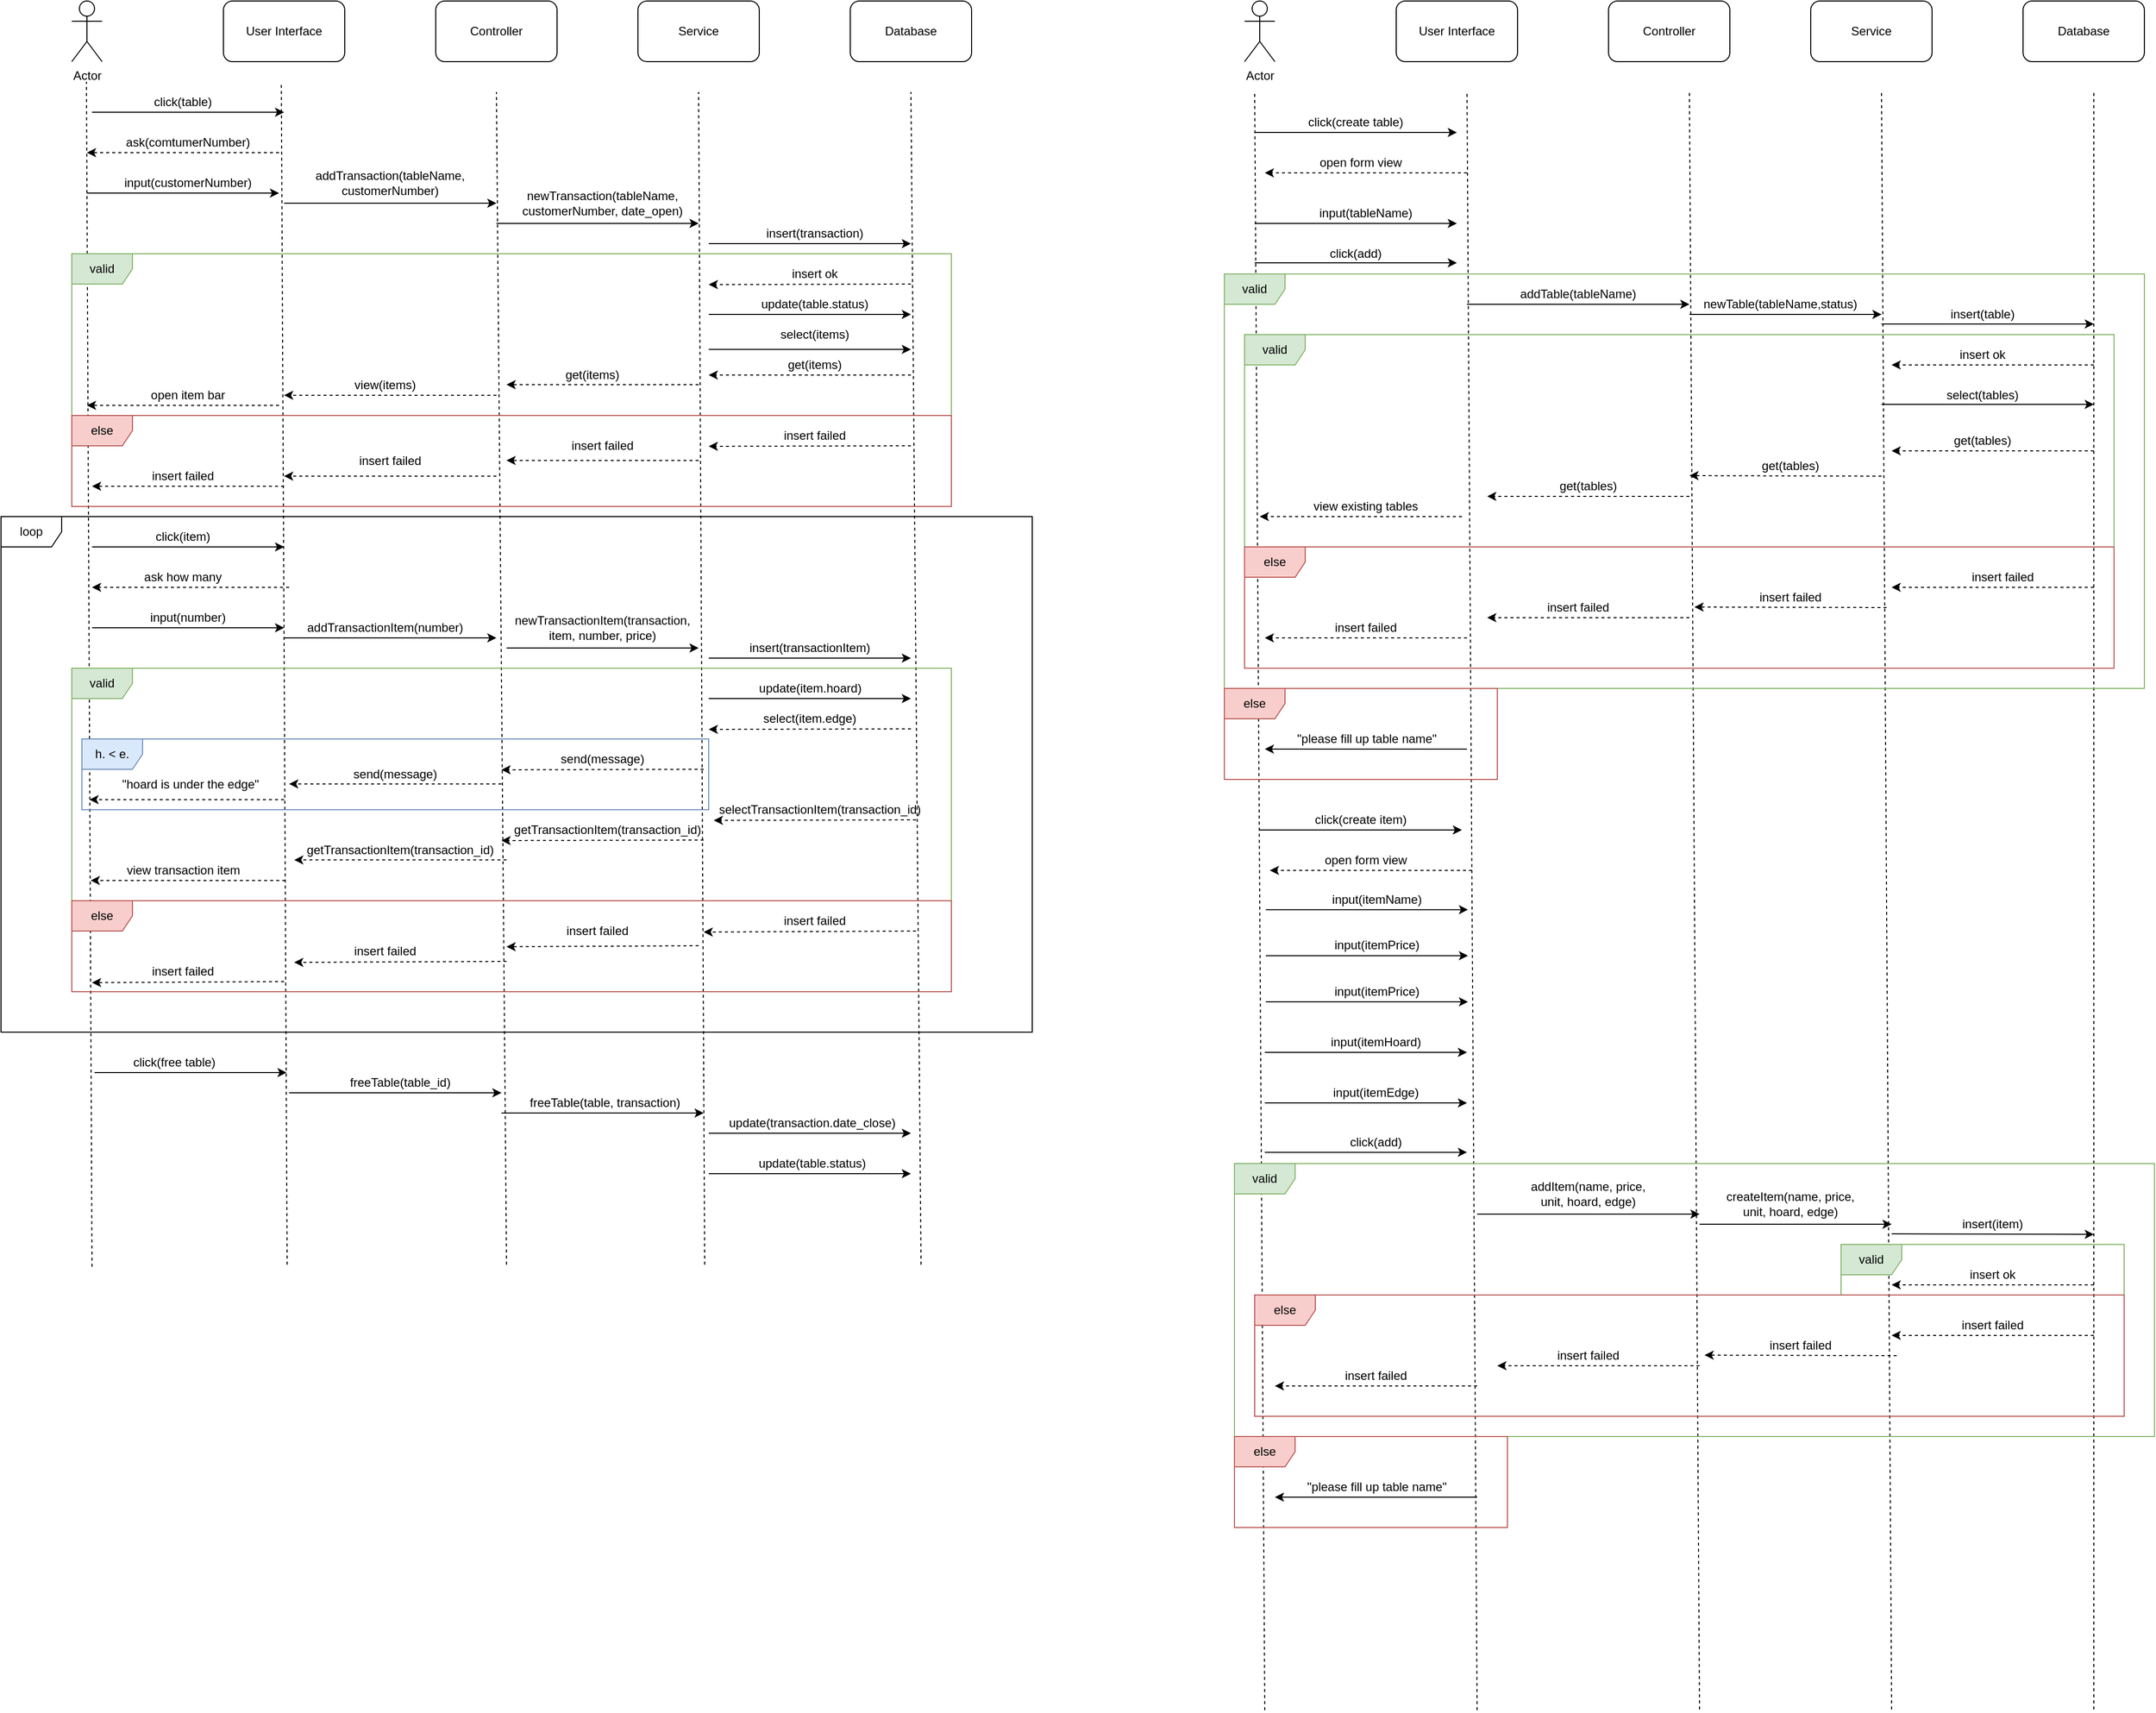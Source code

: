 <mxfile version="13.9.7" type="device"><diagram id="kgpKYQtTHZ0yAKxKKP6v" name="Page-1"><mxGraphModel dx="1770" dy="552" grid="1" gridSize="10" guides="1" tooltips="1" connect="1" arrows="1" fold="1" page="1" pageScale="1" pageWidth="850" pageHeight="1100" math="0" shadow="0"><root><mxCell id="0"/><mxCell id="1" parent="0"/><mxCell id="6DObEiKK8ypMXZxenQOH-106" value="" style="endArrow=none;dashed=1;html=1;" edge="1" parent="1"><mxGeometry width="50" height="50" relative="1" as="geometry"><mxPoint x="1230" y="1750.784" as="sourcePoint"/><mxPoint x="1220" y="150" as="targetPoint"/></mxGeometry></mxCell><mxCell id="6DObEiKK8ypMXZxenQOH-96" value="loop" style="shape=umlFrame;whiteSpace=wrap;html=1;" vertex="1" parent="1"><mxGeometry x="-20" y="570" width="1020" height="510" as="geometry"/></mxCell><mxCell id="Os214yvBSYBpjXxI7ob5-2" value="" style="endArrow=none;dashed=1;html=1;" parent="1" edge="1"><mxGeometry width="50" height="50" relative="1" as="geometry"><mxPoint x="70" y="1312" as="sourcePoint"/><mxPoint x="64.5" y="140" as="targetPoint"/></mxGeometry></mxCell><mxCell id="6DObEiKK8ypMXZxenQOH-26" value="valid" style="shape=umlFrame;whiteSpace=wrap;html=1;fillColor=#d5e8d4;strokeColor=#82b366;" vertex="1" parent="1"><mxGeometry x="50" y="310" width="870" height="160" as="geometry"/></mxCell><mxCell id="Os214yvBSYBpjXxI7ob5-1" value="Actor" style="shape=umlActor;verticalLabelPosition=bottom;verticalAlign=top;html=1;" parent="1" vertex="1"><mxGeometry x="50" y="60" width="30" height="60" as="geometry"/></mxCell><mxCell id="Os214yvBSYBpjXxI7ob5-22" value="User Interface" style="rounded=1;whiteSpace=wrap;html=1;" parent="1" vertex="1"><mxGeometry x="200" y="60" width="120" height="60" as="geometry"/></mxCell><mxCell id="Os214yvBSYBpjXxI7ob5-23" value="Controller" style="rounded=1;whiteSpace=wrap;html=1;" parent="1" vertex="1"><mxGeometry x="410" y="60" width="120" height="60" as="geometry"/></mxCell><mxCell id="Os214yvBSYBpjXxI7ob5-24" value="Service" style="rounded=1;whiteSpace=wrap;html=1;" parent="1" vertex="1"><mxGeometry x="610" y="60" width="120" height="60" as="geometry"/></mxCell><mxCell id="Os214yvBSYBpjXxI7ob5-25" value="Database" style="rounded=1;whiteSpace=wrap;html=1;" parent="1" vertex="1"><mxGeometry x="820" y="60" width="120" height="60" as="geometry"/></mxCell><mxCell id="Os214yvBSYBpjXxI7ob5-26" value="" style="endArrow=none;dashed=1;html=1;" parent="1" edge="1"><mxGeometry width="50" height="50" relative="1" as="geometry"><mxPoint x="263" y="1310" as="sourcePoint"/><mxPoint x="257.25" y="140" as="targetPoint"/></mxGeometry></mxCell><mxCell id="Os214yvBSYBpjXxI7ob5-27" value="" style="endArrow=none;dashed=1;html=1;" parent="1" edge="1"><mxGeometry width="50" height="50" relative="1" as="geometry"><mxPoint x="480" y="1310" as="sourcePoint"/><mxPoint x="470" y="150" as="targetPoint"/></mxGeometry></mxCell><mxCell id="Os214yvBSYBpjXxI7ob5-28" value="" style="endArrow=none;dashed=1;html=1;" parent="1" edge="1"><mxGeometry width="50" height="50" relative="1" as="geometry"><mxPoint x="676" y="1310" as="sourcePoint"/><mxPoint x="670" y="150" as="targetPoint"/></mxGeometry></mxCell><mxCell id="Os214yvBSYBpjXxI7ob5-29" value="" style="endArrow=none;dashed=1;html=1;" parent="1" edge="1"><mxGeometry width="50" height="50" relative="1" as="geometry"><mxPoint x="890" y="1310" as="sourcePoint"/><mxPoint x="880" y="150" as="targetPoint"/></mxGeometry></mxCell><mxCell id="Os214yvBSYBpjXxI7ob5-30" value="" style="endArrow=classic;html=1;" parent="1" edge="1"><mxGeometry width="50" height="50" relative="1" as="geometry"><mxPoint x="70" y="170" as="sourcePoint"/><mxPoint x="260" y="170" as="targetPoint"/></mxGeometry></mxCell><mxCell id="6DObEiKK8ypMXZxenQOH-1" value="click(table)" style="text;html=1;strokeColor=none;fillColor=none;align=center;verticalAlign=middle;whiteSpace=wrap;rounded=0;" vertex="1" parent="1"><mxGeometry x="120" y="150" width="80" height="20" as="geometry"/></mxCell><mxCell id="6DObEiKK8ypMXZxenQOH-2" value="" style="endArrow=classic;html=1;" edge="1" parent="1"><mxGeometry width="50" height="50" relative="1" as="geometry"><mxPoint x="260" y="260" as="sourcePoint"/><mxPoint x="470" y="260" as="targetPoint"/></mxGeometry></mxCell><mxCell id="6DObEiKK8ypMXZxenQOH-3" value="addTransaction(tableName, customerNumber)" style="text;html=1;strokeColor=none;fillColor=none;align=center;verticalAlign=middle;whiteSpace=wrap;rounded=0;" vertex="1" parent="1"><mxGeometry x="260" y="230" width="210" height="20" as="geometry"/></mxCell><mxCell id="6DObEiKK8ypMXZxenQOH-4" value="" style="endArrow=classic;html=1;" edge="1" parent="1"><mxGeometry width="50" height="50" relative="1" as="geometry"><mxPoint x="470" y="280" as="sourcePoint"/><mxPoint x="670" y="280" as="targetPoint"/></mxGeometry></mxCell><mxCell id="6DObEiKK8ypMXZxenQOH-6" value="newTransaction(tableName, customerNumber, date_open)" style="text;html=1;strokeColor=none;fillColor=none;align=center;verticalAlign=middle;whiteSpace=wrap;rounded=0;" vertex="1" parent="1"><mxGeometry x="460" y="250" width="230" height="20" as="geometry"/></mxCell><mxCell id="6DObEiKK8ypMXZxenQOH-7" value="" style="endArrow=classic;html=1;dashed=1;" edge="1" parent="1"><mxGeometry width="50" height="50" relative="1" as="geometry"><mxPoint x="255" y="210" as="sourcePoint"/><mxPoint x="65" y="210" as="targetPoint"/></mxGeometry></mxCell><mxCell id="6DObEiKK8ypMXZxenQOH-8" value="ask(comtumerNumber)" style="text;html=1;strokeColor=none;fillColor=none;align=center;verticalAlign=middle;whiteSpace=wrap;rounded=0;" vertex="1" parent="1"><mxGeometry x="90" y="190" width="150" height="20" as="geometry"/></mxCell><mxCell id="6DObEiKK8ypMXZxenQOH-9" value="" style="endArrow=classic;html=1;" edge="1" parent="1"><mxGeometry width="50" height="50" relative="1" as="geometry"><mxPoint x="65" y="250" as="sourcePoint"/><mxPoint x="255" y="250" as="targetPoint"/></mxGeometry></mxCell><mxCell id="6DObEiKK8ypMXZxenQOH-10" value="input(customerNumber)" style="text;html=1;strokeColor=none;fillColor=none;align=center;verticalAlign=middle;whiteSpace=wrap;rounded=0;" vertex="1" parent="1"><mxGeometry x="95" y="230" width="140" height="20" as="geometry"/></mxCell><mxCell id="6DObEiKK8ypMXZxenQOH-13" value="" style="endArrow=classic;html=1;" edge="1" parent="1"><mxGeometry width="50" height="50" relative="1" as="geometry"><mxPoint x="680" y="300" as="sourcePoint"/><mxPoint x="880" y="300" as="targetPoint"/></mxGeometry></mxCell><mxCell id="6DObEiKK8ypMXZxenQOH-14" value="insert(transaction)" style="text;html=1;strokeColor=none;fillColor=none;align=center;verticalAlign=middle;whiteSpace=wrap;rounded=0;" vertex="1" parent="1"><mxGeometry x="750" y="280" width="70" height="20" as="geometry"/></mxCell><mxCell id="6DObEiKK8ypMXZxenQOH-16" value="" style="endArrow=classic;html=1;dashed=1;" edge="1" parent="1"><mxGeometry width="50" height="50" relative="1" as="geometry"><mxPoint x="670" y="439.5" as="sourcePoint"/><mxPoint x="480" y="439.5" as="targetPoint"/></mxGeometry></mxCell><mxCell id="6DObEiKK8ypMXZxenQOH-18" value="get(items)" style="text;html=1;strokeColor=none;fillColor=none;align=center;verticalAlign=middle;whiteSpace=wrap;rounded=0;" vertex="1" parent="1"><mxGeometry x="500" y="420" width="130" height="20" as="geometry"/></mxCell><mxCell id="6DObEiKK8ypMXZxenQOH-20" value="" style="endArrow=classic;html=1;dashed=1;" edge="1" parent="1"><mxGeometry width="50" height="50" relative="1" as="geometry"><mxPoint x="470" y="450" as="sourcePoint"/><mxPoint x="260" y="450" as="targetPoint"/></mxGeometry></mxCell><mxCell id="6DObEiKK8ypMXZxenQOH-22" value="" style="endArrow=classic;html=1;dashed=1;" edge="1" parent="1"><mxGeometry width="50" height="50" relative="1" as="geometry"><mxPoint x="255" y="460" as="sourcePoint"/><mxPoint x="65" y="460" as="targetPoint"/></mxGeometry></mxCell><mxCell id="6DObEiKK8ypMXZxenQOH-23" value="open item bar" style="text;html=1;strokeColor=none;fillColor=none;align=center;verticalAlign=middle;whiteSpace=wrap;rounded=0;" vertex="1" parent="1"><mxGeometry x="100" y="440" width="130" height="20" as="geometry"/></mxCell><mxCell id="6DObEiKK8ypMXZxenQOH-24" value="" style="endArrow=classic;html=1;" edge="1" parent="1"><mxGeometry width="50" height="50" relative="1" as="geometry"><mxPoint x="680" y="404.66" as="sourcePoint"/><mxPoint x="880" y="404.66" as="targetPoint"/></mxGeometry></mxCell><mxCell id="6DObEiKK8ypMXZxenQOH-25" value="insert ok" style="text;html=1;strokeColor=none;fillColor=none;align=center;verticalAlign=middle;whiteSpace=wrap;rounded=0;" vertex="1" parent="1"><mxGeometry x="750" y="320" width="70" height="20" as="geometry"/></mxCell><mxCell id="6DObEiKK8ypMXZxenQOH-28" value="" style="endArrow=classic;html=1;dashed=1;" edge="1" parent="1"><mxGeometry width="50" height="50" relative="1" as="geometry"><mxPoint x="880" y="340" as="sourcePoint"/><mxPoint x="680" y="340.5" as="targetPoint"/></mxGeometry></mxCell><mxCell id="6DObEiKK8ypMXZxenQOH-29" value="select(items)" style="text;html=1;strokeColor=none;fillColor=none;align=center;verticalAlign=middle;whiteSpace=wrap;rounded=0;" vertex="1" parent="1"><mxGeometry x="750" y="380" width="70" height="20" as="geometry"/></mxCell><mxCell id="6DObEiKK8ypMXZxenQOH-30" value="" style="endArrow=classic;html=1;dashed=1;" edge="1" parent="1"><mxGeometry width="50" height="50" relative="1" as="geometry"><mxPoint x="880" y="430" as="sourcePoint"/><mxPoint x="680" y="430" as="targetPoint"/></mxGeometry></mxCell><mxCell id="6DObEiKK8ypMXZxenQOH-31" value="get(items)" style="text;html=1;strokeColor=none;fillColor=none;align=center;verticalAlign=middle;whiteSpace=wrap;rounded=0;" vertex="1" parent="1"><mxGeometry x="720" y="410" width="130" height="20" as="geometry"/></mxCell><mxCell id="6DObEiKK8ypMXZxenQOH-33" value="view(items)" style="text;html=1;strokeColor=none;fillColor=none;align=center;verticalAlign=middle;whiteSpace=wrap;rounded=0;" vertex="1" parent="1"><mxGeometry x="295" y="430" width="130" height="20" as="geometry"/></mxCell><mxCell id="6DObEiKK8ypMXZxenQOH-34" value="else" style="shape=umlFrame;whiteSpace=wrap;html=1;fillColor=#f8cecc;strokeColor=#b85450;" vertex="1" parent="1"><mxGeometry x="50" y="470" width="870" height="90" as="geometry"/></mxCell><mxCell id="6DObEiKK8ypMXZxenQOH-35" value="" style="endArrow=classic;html=1;dashed=1;" edge="1" parent="1"><mxGeometry width="50" height="50" relative="1" as="geometry"><mxPoint x="880" y="500" as="sourcePoint"/><mxPoint x="680" y="500.5" as="targetPoint"/></mxGeometry></mxCell><mxCell id="6DObEiKK8ypMXZxenQOH-36" value="" style="endArrow=classic;html=1;dashed=1;" edge="1" parent="1"><mxGeometry width="50" height="50" relative="1" as="geometry"><mxPoint x="670" y="514.5" as="sourcePoint"/><mxPoint x="480" y="514.5" as="targetPoint"/></mxGeometry></mxCell><mxCell id="6DObEiKK8ypMXZxenQOH-37" value="" style="endArrow=classic;html=1;dashed=1;" edge="1" parent="1"><mxGeometry width="50" height="50" relative="1" as="geometry"><mxPoint x="470" y="530" as="sourcePoint"/><mxPoint x="260" y="530" as="targetPoint"/></mxGeometry></mxCell><mxCell id="6DObEiKK8ypMXZxenQOH-39" value="" style="endArrow=classic;html=1;dashed=1;" edge="1" parent="1"><mxGeometry width="50" height="50" relative="1" as="geometry"><mxPoint x="260" y="540" as="sourcePoint"/><mxPoint x="70" y="540" as="targetPoint"/></mxGeometry></mxCell><mxCell id="6DObEiKK8ypMXZxenQOH-40" value="insert failed" style="text;html=1;strokeColor=none;fillColor=none;align=center;verticalAlign=middle;whiteSpace=wrap;rounded=0;" vertex="1" parent="1"><mxGeometry x="745" y="480" width="80" height="20" as="geometry"/></mxCell><mxCell id="6DObEiKK8ypMXZxenQOH-42" value="insert failed" style="text;html=1;strokeColor=none;fillColor=none;align=center;verticalAlign=middle;whiteSpace=wrap;rounded=0;" vertex="1" parent="1"><mxGeometry x="535" y="490" width="80" height="20" as="geometry"/></mxCell><mxCell id="6DObEiKK8ypMXZxenQOH-43" value="insert failed" style="text;html=1;strokeColor=none;fillColor=none;align=center;verticalAlign=middle;whiteSpace=wrap;rounded=0;" vertex="1" parent="1"><mxGeometry x="325" y="505" width="80" height="20" as="geometry"/></mxCell><mxCell id="6DObEiKK8ypMXZxenQOH-44" value="insert failed" style="text;html=1;strokeColor=none;fillColor=none;align=center;verticalAlign=middle;whiteSpace=wrap;rounded=0;" vertex="1" parent="1"><mxGeometry x="120" y="520" width="80" height="20" as="geometry"/></mxCell><mxCell id="6DObEiKK8ypMXZxenQOH-45" value="" style="endArrow=classic;html=1;" edge="1" parent="1"><mxGeometry width="50" height="50" relative="1" as="geometry"><mxPoint x="70" y="600" as="sourcePoint"/><mxPoint x="260" y="600" as="targetPoint"/></mxGeometry></mxCell><mxCell id="6DObEiKK8ypMXZxenQOH-46" value="click(item)" style="text;html=1;strokeColor=none;fillColor=none;align=center;verticalAlign=middle;whiteSpace=wrap;rounded=0;" vertex="1" parent="1"><mxGeometry x="140" y="580" width="40" height="20" as="geometry"/></mxCell><mxCell id="6DObEiKK8ypMXZxenQOH-47" value="" style="endArrow=classic;html=1;" edge="1" parent="1"><mxGeometry width="50" height="50" relative="1" as="geometry"><mxPoint x="70" y="680" as="sourcePoint"/><mxPoint x="260" y="680" as="targetPoint"/></mxGeometry></mxCell><mxCell id="6DObEiKK8ypMXZxenQOH-48" value="" style="endArrow=classic;html=1;dashed=1;" edge="1" parent="1"><mxGeometry width="50" height="50" relative="1" as="geometry"><mxPoint x="265" y="640" as="sourcePoint"/><mxPoint x="70" y="640" as="targetPoint"/></mxGeometry></mxCell><mxCell id="6DObEiKK8ypMXZxenQOH-49" value="ask how many" style="text;html=1;strokeColor=none;fillColor=none;align=center;verticalAlign=middle;whiteSpace=wrap;rounded=0;" vertex="1" parent="1"><mxGeometry x="105" y="620" width="110" height="20" as="geometry"/></mxCell><mxCell id="6DObEiKK8ypMXZxenQOH-50" value="input(number)" style="text;html=1;strokeColor=none;fillColor=none;align=center;verticalAlign=middle;whiteSpace=wrap;rounded=0;" vertex="1" parent="1"><mxGeometry x="145" y="660" width="40" height="20" as="geometry"/></mxCell><mxCell id="6DObEiKK8ypMXZxenQOH-51" value="" style="endArrow=classic;html=1;" edge="1" parent="1"><mxGeometry width="50" height="50" relative="1" as="geometry"><mxPoint x="260" y="690" as="sourcePoint"/><mxPoint x="470" y="690" as="targetPoint"/></mxGeometry></mxCell><mxCell id="6DObEiKK8ypMXZxenQOH-52" value="addTransactionItem(number)" style="text;html=1;strokeColor=none;fillColor=none;align=center;verticalAlign=middle;whiteSpace=wrap;rounded=0;" vertex="1" parent="1"><mxGeometry x="340" y="670" width="40" height="20" as="geometry"/></mxCell><mxCell id="6DObEiKK8ypMXZxenQOH-53" value="" style="endArrow=classic;html=1;" edge="1" parent="1"><mxGeometry width="50" height="50" relative="1" as="geometry"><mxPoint x="480" y="700" as="sourcePoint"/><mxPoint x="670" y="700" as="targetPoint"/></mxGeometry></mxCell><mxCell id="6DObEiKK8ypMXZxenQOH-54" value="newTransactionItem(transaction, item, number, price)" style="text;html=1;strokeColor=none;fillColor=none;align=center;verticalAlign=middle;whiteSpace=wrap;rounded=0;" vertex="1" parent="1"><mxGeometry x="505" y="670" width="140" height="20" as="geometry"/></mxCell><mxCell id="6DObEiKK8ypMXZxenQOH-56" value="" style="endArrow=classic;html=1;" edge="1" parent="1"><mxGeometry width="50" height="50" relative="1" as="geometry"><mxPoint x="680" y="710" as="sourcePoint"/><mxPoint x="880" y="710" as="targetPoint"/></mxGeometry></mxCell><mxCell id="6DObEiKK8ypMXZxenQOH-57" value="insert(transactionItem)" style="text;html=1;strokeColor=none;fillColor=none;align=center;verticalAlign=middle;whiteSpace=wrap;rounded=0;" vertex="1" parent="1"><mxGeometry x="760" y="690" width="40" height="20" as="geometry"/></mxCell><mxCell id="6DObEiKK8ypMXZxenQOH-58" value="valid" style="shape=umlFrame;whiteSpace=wrap;html=1;fillColor=#d5e8d4;strokeColor=#82b366;" vertex="1" parent="1"><mxGeometry x="50" y="720" width="870" height="230" as="geometry"/></mxCell><mxCell id="6DObEiKK8ypMXZxenQOH-62" value="" style="endArrow=classic;html=1;dashed=1;" edge="1" parent="1"><mxGeometry width="50" height="50" relative="1" as="geometry"><mxPoint x="885.0" y="870" as="sourcePoint"/><mxPoint x="685" y="870.5" as="targetPoint"/></mxGeometry></mxCell><mxCell id="6DObEiKK8ypMXZxenQOH-63" value="selectTransactionItem(transaction_id)" style="text;html=1;strokeColor=none;fillColor=none;align=center;verticalAlign=middle;whiteSpace=wrap;rounded=0;" vertex="1" parent="1"><mxGeometry x="755" y="850" width="70" height="20" as="geometry"/></mxCell><mxCell id="6DObEiKK8ypMXZxenQOH-64" value="" style="endArrow=classic;html=1;dashed=1;" edge="1" parent="1"><mxGeometry width="50" height="50" relative="1" as="geometry"><mxPoint x="675.0" y="890" as="sourcePoint"/><mxPoint x="475" y="890.5" as="targetPoint"/></mxGeometry></mxCell><mxCell id="6DObEiKK8ypMXZxenQOH-67" value="" style="endArrow=classic;html=1;dashed=1;" edge="1" parent="1"><mxGeometry width="50" height="50" relative="1" as="geometry"><mxPoint x="480.0" y="909.66" as="sourcePoint"/><mxPoint x="270" y="909.66" as="targetPoint"/></mxGeometry></mxCell><mxCell id="6DObEiKK8ypMXZxenQOH-69" value="" style="endArrow=classic;html=1;dashed=1;" edge="1" parent="1"><mxGeometry width="50" height="50" relative="1" as="geometry"><mxPoint x="261.25" y="930.0" as="sourcePoint"/><mxPoint x="68.75" y="930" as="targetPoint"/></mxGeometry></mxCell><mxCell id="6DObEiKK8ypMXZxenQOH-72" value="getTransactionItem(transaction_id)" style="text;html=1;strokeColor=none;fillColor=none;align=center;verticalAlign=middle;whiteSpace=wrap;rounded=0;" vertex="1" parent="1"><mxGeometry x="545" y="870" width="70" height="20" as="geometry"/></mxCell><mxCell id="6DObEiKK8ypMXZxenQOH-73" value="getTransactionItem(transaction_id)" style="text;html=1;strokeColor=none;fillColor=none;align=center;verticalAlign=middle;whiteSpace=wrap;rounded=0;" vertex="1" parent="1"><mxGeometry x="340" y="890" width="70" height="20" as="geometry"/></mxCell><mxCell id="6DObEiKK8ypMXZxenQOH-74" value="view transaction item" style="text;html=1;strokeColor=none;fillColor=none;align=center;verticalAlign=middle;whiteSpace=wrap;rounded=0;" vertex="1" parent="1"><mxGeometry x="102.5" y="910" width="115" height="20" as="geometry"/></mxCell><mxCell id="6DObEiKK8ypMXZxenQOH-75" value="else" style="shape=umlFrame;whiteSpace=wrap;html=1;fillColor=#f8cecc;strokeColor=#b85450;" vertex="1" parent="1"><mxGeometry x="50" y="950" width="870" height="90" as="geometry"/></mxCell><mxCell id="6DObEiKK8ypMXZxenQOH-86" value="" style="endArrow=classic;html=1;dashed=1;" edge="1" parent="1"><mxGeometry width="50" height="50" relative="1" as="geometry"><mxPoint x="885.0" y="980" as="sourcePoint"/><mxPoint x="675" y="981" as="targetPoint"/></mxGeometry></mxCell><mxCell id="6DObEiKK8ypMXZxenQOH-87" value="insert failed" style="text;html=1;strokeColor=none;fillColor=none;align=center;verticalAlign=middle;whiteSpace=wrap;rounded=0;" vertex="1" parent="1"><mxGeometry x="745" y="960" width="80" height="20" as="geometry"/></mxCell><mxCell id="6DObEiKK8ypMXZxenQOH-89" value="" style="endArrow=classic;html=1;dashed=1;" edge="1" parent="1"><mxGeometry width="50" height="50" relative="1" as="geometry"><mxPoint x="670.0" y="994.5" as="sourcePoint"/><mxPoint x="480" y="995.5" as="targetPoint"/></mxGeometry></mxCell><mxCell id="6DObEiKK8ypMXZxenQOH-90" value="" style="endArrow=classic;html=1;dashed=1;" edge="1" parent="1"><mxGeometry width="50" height="50" relative="1" as="geometry"><mxPoint x="480.0" y="1010" as="sourcePoint"/><mxPoint x="270" y="1011" as="targetPoint"/></mxGeometry></mxCell><mxCell id="6DObEiKK8ypMXZxenQOH-91" value="" style="endArrow=classic;html=1;dashed=1;" edge="1" parent="1"><mxGeometry width="50" height="50" relative="1" as="geometry"><mxPoint x="260.0" y="1030" as="sourcePoint"/><mxPoint x="70" y="1031" as="targetPoint"/></mxGeometry></mxCell><mxCell id="6DObEiKK8ypMXZxenQOH-93" value="insert failed" style="text;html=1;strokeColor=none;fillColor=none;align=center;verticalAlign=middle;whiteSpace=wrap;rounded=0;" vertex="1" parent="1"><mxGeometry x="530" y="970" width="80" height="20" as="geometry"/></mxCell><mxCell id="6DObEiKK8ypMXZxenQOH-94" value="insert failed" style="text;html=1;strokeColor=none;fillColor=none;align=center;verticalAlign=middle;whiteSpace=wrap;rounded=0;" vertex="1" parent="1"><mxGeometry x="320" y="990" width="80" height="20" as="geometry"/></mxCell><mxCell id="6DObEiKK8ypMXZxenQOH-95" value="insert failed" style="text;html=1;strokeColor=none;fillColor=none;align=center;verticalAlign=middle;whiteSpace=wrap;rounded=0;" vertex="1" parent="1"><mxGeometry x="120" y="1010" width="80" height="20" as="geometry"/></mxCell><mxCell id="6DObEiKK8ypMXZxenQOH-97" value="Actor" style="shape=umlActor;verticalLabelPosition=bottom;verticalAlign=top;html=1;" vertex="1" parent="1"><mxGeometry x="1210" y="60" width="30" height="60" as="geometry"/></mxCell><mxCell id="6DObEiKK8ypMXZxenQOH-98" value="User Interface" style="rounded=1;whiteSpace=wrap;html=1;" vertex="1" parent="1"><mxGeometry x="1360" y="60" width="120" height="60" as="geometry"/></mxCell><mxCell id="6DObEiKK8ypMXZxenQOH-99" value="Controller" style="rounded=1;whiteSpace=wrap;html=1;" vertex="1" parent="1"><mxGeometry x="1570" y="60" width="120" height="60" as="geometry"/></mxCell><mxCell id="6DObEiKK8ypMXZxenQOH-100" value="Service" style="rounded=1;whiteSpace=wrap;html=1;" vertex="1" parent="1"><mxGeometry x="1770" y="60" width="120" height="60" as="geometry"/></mxCell><mxCell id="6DObEiKK8ypMXZxenQOH-101" value="Database" style="rounded=1;whiteSpace=wrap;html=1;" vertex="1" parent="1"><mxGeometry x="1980" y="60" width="120" height="60" as="geometry"/></mxCell><mxCell id="6DObEiKK8ypMXZxenQOH-102" value="" style="endArrow=none;dashed=1;html=1;" edge="1" parent="1"><mxGeometry width="50" height="50" relative="1" as="geometry"><mxPoint x="1440" y="1750.784" as="sourcePoint"/><mxPoint x="1430" y="150" as="targetPoint"/></mxGeometry></mxCell><mxCell id="6DObEiKK8ypMXZxenQOH-103" value="" style="endArrow=none;dashed=1;html=1;" edge="1" parent="1"><mxGeometry width="50" height="50" relative="1" as="geometry"><mxPoint x="1660" y="1750" as="sourcePoint"/><mxPoint x="1650" y="150" as="targetPoint"/></mxGeometry></mxCell><mxCell id="6DObEiKK8ypMXZxenQOH-104" value="" style="endArrow=none;dashed=1;html=1;" edge="1" parent="1"><mxGeometry width="50" height="50" relative="1" as="geometry"><mxPoint x="1850" y="1750" as="sourcePoint"/><mxPoint x="1840" y="150" as="targetPoint"/></mxGeometry></mxCell><mxCell id="6DObEiKK8ypMXZxenQOH-105" value="" style="endArrow=none;dashed=1;html=1;" edge="1" parent="1"><mxGeometry width="50" height="50" relative="1" as="geometry"><mxPoint x="2050" y="1750" as="sourcePoint"/><mxPoint x="2050" y="150" as="targetPoint"/></mxGeometry></mxCell><mxCell id="6DObEiKK8ypMXZxenQOH-107" value="" style="endArrow=classic;html=1;" edge="1" parent="1"><mxGeometry width="50" height="50" relative="1" as="geometry"><mxPoint x="1220" y="280" as="sourcePoint"/><mxPoint x="1420" y="280" as="targetPoint"/></mxGeometry></mxCell><mxCell id="6DObEiKK8ypMXZxenQOH-108" value="input(tableName)" style="text;html=1;strokeColor=none;fillColor=none;align=center;verticalAlign=middle;whiteSpace=wrap;rounded=0;" vertex="1" parent="1"><mxGeometry x="1310" y="260" width="40" height="20" as="geometry"/></mxCell><mxCell id="6DObEiKK8ypMXZxenQOH-110" value="" style="endArrow=classic;html=1;" edge="1" parent="1"><mxGeometry width="50" height="50" relative="1" as="geometry"><mxPoint x="1220" y="319" as="sourcePoint"/><mxPoint x="1420" y="319" as="targetPoint"/></mxGeometry></mxCell><mxCell id="6DObEiKK8ypMXZxenQOH-111" value="click(add)" style="text;html=1;strokeColor=none;fillColor=none;align=center;verticalAlign=middle;whiteSpace=wrap;rounded=0;" vertex="1" parent="1"><mxGeometry x="1300" y="300" width="40" height="20" as="geometry"/></mxCell><mxCell id="6DObEiKK8ypMXZxenQOH-112" value="valid" style="shape=umlFrame;whiteSpace=wrap;html=1;fillColor=#d5e8d4;strokeColor=#82b366;" vertex="1" parent="1"><mxGeometry x="1190" y="330" width="910" height="410" as="geometry"/></mxCell><mxCell id="6DObEiKK8ypMXZxenQOH-113" value="else" style="shape=umlFrame;whiteSpace=wrap;html=1;fillColor=#f8cecc;strokeColor=#b85450;" vertex="1" parent="1"><mxGeometry x="1190" y="740" width="270" height="90" as="geometry"/></mxCell><mxCell id="6DObEiKK8ypMXZxenQOH-114" value="" style="endArrow=classic;html=1;" edge="1" parent="1"><mxGeometry width="50" height="50" relative="1" as="geometry"><mxPoint x="1430" y="800" as="sourcePoint"/><mxPoint x="1230" y="800" as="targetPoint"/></mxGeometry></mxCell><mxCell id="6DObEiKK8ypMXZxenQOH-116" value="&quot;please fill up table name&quot;" style="text;html=1;strokeColor=none;fillColor=none;align=center;verticalAlign=middle;whiteSpace=wrap;rounded=0;" vertex="1" parent="1"><mxGeometry x="1246" y="780" width="170" height="20" as="geometry"/></mxCell><mxCell id="6DObEiKK8ypMXZxenQOH-117" value="" style="endArrow=classic;html=1;" edge="1" parent="1"><mxGeometry width="50" height="50" relative="1" as="geometry"><mxPoint x="1430" y="360" as="sourcePoint"/><mxPoint x="1650" y="360" as="targetPoint"/></mxGeometry></mxCell><mxCell id="6DObEiKK8ypMXZxenQOH-118" value="addTable(tableName)" style="text;html=1;strokeColor=none;fillColor=none;align=center;verticalAlign=middle;whiteSpace=wrap;rounded=0;" vertex="1" parent="1"><mxGeometry x="1520" y="340" width="40" height="20" as="geometry"/></mxCell><mxCell id="6DObEiKK8ypMXZxenQOH-119" value="" style="endArrow=classic;html=1;" edge="1" parent="1"><mxGeometry width="50" height="50" relative="1" as="geometry"><mxPoint x="1650" y="370" as="sourcePoint"/><mxPoint x="1840" y="370" as="targetPoint"/></mxGeometry></mxCell><mxCell id="6DObEiKK8ypMXZxenQOH-120" value="newTable(tableName,status)" style="text;html=1;strokeColor=none;fillColor=none;align=center;verticalAlign=middle;whiteSpace=wrap;rounded=0;" vertex="1" parent="1"><mxGeometry x="1720" y="350" width="40" height="20" as="geometry"/></mxCell><mxCell id="6DObEiKK8ypMXZxenQOH-121" value="" style="endArrow=classic;html=1;" edge="1" parent="1"><mxGeometry width="50" height="50" relative="1" as="geometry"><mxPoint x="1840" y="379.5" as="sourcePoint"/><mxPoint x="2050" y="379.5" as="targetPoint"/></mxGeometry></mxCell><mxCell id="6DObEiKK8ypMXZxenQOH-122" value="insert(table)" style="text;html=1;strokeColor=none;fillColor=none;align=center;verticalAlign=middle;whiteSpace=wrap;rounded=0;" vertex="1" parent="1"><mxGeometry x="1920" y="360" width="40" height="20" as="geometry"/></mxCell><mxCell id="6DObEiKK8ypMXZxenQOH-124" value="valid" style="shape=umlFrame;whiteSpace=wrap;html=1;fillColor=#d5e8d4;strokeColor=#82b366;" vertex="1" parent="1"><mxGeometry x="1210" y="390" width="860" height="210" as="geometry"/></mxCell><mxCell id="6DObEiKK8ypMXZxenQOH-125" value="else" style="shape=umlFrame;whiteSpace=wrap;html=1;fillColor=#f8cecc;strokeColor=#b85450;" vertex="1" parent="1"><mxGeometry x="1210" y="600" width="860" height="120" as="geometry"/></mxCell><mxCell id="6DObEiKK8ypMXZxenQOH-126" value="" style="endArrow=classic;html=1;" edge="1" parent="1"><mxGeometry width="50" height="50" relative="1" as="geometry"><mxPoint x="1840" y="459" as="sourcePoint"/><mxPoint x="2050" y="459" as="targetPoint"/></mxGeometry></mxCell><mxCell id="6DObEiKK8ypMXZxenQOH-128" value="" style="endArrow=classic;html=1;dashed=1;" edge="1" parent="1"><mxGeometry width="50" height="50" relative="1" as="geometry"><mxPoint x="2050" y="420" as="sourcePoint"/><mxPoint x="1850" y="420" as="targetPoint"/></mxGeometry></mxCell><mxCell id="6DObEiKK8ypMXZxenQOH-129" value="insert ok" style="text;html=1;strokeColor=none;fillColor=none;align=center;verticalAlign=middle;whiteSpace=wrap;rounded=0;" vertex="1" parent="1"><mxGeometry x="1905" y="400" width="70" height="20" as="geometry"/></mxCell><mxCell id="6DObEiKK8ypMXZxenQOH-130" value="select(tables)" style="text;html=1;strokeColor=none;fillColor=none;align=center;verticalAlign=middle;whiteSpace=wrap;rounded=0;" vertex="1" parent="1"><mxGeometry x="1920" y="440" width="40" height="20" as="geometry"/></mxCell><mxCell id="6DObEiKK8ypMXZxenQOH-131" value="" style="endArrow=classic;html=1;dashed=1;" edge="1" parent="1"><mxGeometry width="50" height="50" relative="1" as="geometry"><mxPoint x="2050" y="505" as="sourcePoint"/><mxPoint x="1850" y="505" as="targetPoint"/></mxGeometry></mxCell><mxCell id="6DObEiKK8ypMXZxenQOH-132" value="get(tables)" style="text;html=1;strokeColor=none;fillColor=none;align=center;verticalAlign=middle;whiteSpace=wrap;rounded=0;" vertex="1" parent="1"><mxGeometry x="1920" y="485" width="40" height="20" as="geometry"/></mxCell><mxCell id="6DObEiKK8ypMXZxenQOH-133" value="" style="endArrow=classic;html=1;dashed=1;" edge="1" parent="1"><mxGeometry width="50" height="50" relative="1" as="geometry"><mxPoint x="1840" y="530" as="sourcePoint"/><mxPoint x="1650" y="529.5" as="targetPoint"/></mxGeometry></mxCell><mxCell id="6DObEiKK8ypMXZxenQOH-134" value="" style="endArrow=classic;html=1;dashed=1;" edge="1" parent="1"><mxGeometry width="50" height="50" relative="1" as="geometry"><mxPoint x="1650" y="550" as="sourcePoint"/><mxPoint x="1450" y="550" as="targetPoint"/></mxGeometry></mxCell><mxCell id="6DObEiKK8ypMXZxenQOH-135" value="" style="endArrow=classic;html=1;dashed=1;" edge="1" parent="1"><mxGeometry width="50" height="50" relative="1" as="geometry"><mxPoint x="1425" y="570" as="sourcePoint"/><mxPoint x="1225" y="570" as="targetPoint"/></mxGeometry></mxCell><mxCell id="6DObEiKK8ypMXZxenQOH-136" value="get(tables)" style="text;html=1;strokeColor=none;fillColor=none;align=center;verticalAlign=middle;whiteSpace=wrap;rounded=0;" vertex="1" parent="1"><mxGeometry x="1730" y="510" width="40" height="20" as="geometry"/></mxCell><mxCell id="6DObEiKK8ypMXZxenQOH-137" value="get(tables)" style="text;html=1;strokeColor=none;fillColor=none;align=center;verticalAlign=middle;whiteSpace=wrap;rounded=0;" vertex="1" parent="1"><mxGeometry x="1530" y="530" width="40" height="20" as="geometry"/></mxCell><mxCell id="6DObEiKK8ypMXZxenQOH-138" value="view existing tables" style="text;html=1;strokeColor=none;fillColor=none;align=center;verticalAlign=middle;whiteSpace=wrap;rounded=0;" vertex="1" parent="1"><mxGeometry x="1265" y="550" width="130" height="20" as="geometry"/></mxCell><mxCell id="6DObEiKK8ypMXZxenQOH-140" value="" style="endArrow=classic;html=1;" edge="1" parent="1"><mxGeometry width="50" height="50" relative="1" as="geometry"><mxPoint x="680" y="370.0" as="sourcePoint"/><mxPoint x="880" y="370.0" as="targetPoint"/></mxGeometry></mxCell><mxCell id="6DObEiKK8ypMXZxenQOH-141" value="update(table.status)" style="text;html=1;strokeColor=none;fillColor=none;align=center;verticalAlign=middle;whiteSpace=wrap;rounded=0;" vertex="1" parent="1"><mxGeometry x="765" y="350" width="40" height="20" as="geometry"/></mxCell><mxCell id="6DObEiKK8ypMXZxenQOH-142" value="" style="endArrow=classic;html=1;dashed=1;" edge="1" parent="1"><mxGeometry width="50" height="50" relative="1" as="geometry"><mxPoint x="2050" y="640" as="sourcePoint"/><mxPoint x="1850" y="640" as="targetPoint"/></mxGeometry></mxCell><mxCell id="6DObEiKK8ypMXZxenQOH-143" value="" style="endArrow=classic;html=1;dashed=1;" edge="1" parent="1"><mxGeometry width="50" height="50" relative="1" as="geometry"><mxPoint x="1845" y="660" as="sourcePoint"/><mxPoint x="1655" y="659.5" as="targetPoint"/></mxGeometry></mxCell><mxCell id="6DObEiKK8ypMXZxenQOH-144" value="" style="endArrow=classic;html=1;dashed=1;" edge="1" parent="1"><mxGeometry width="50" height="50" relative="1" as="geometry"><mxPoint x="1650" y="670" as="sourcePoint"/><mxPoint x="1450" y="670" as="targetPoint"/></mxGeometry></mxCell><mxCell id="6DObEiKK8ypMXZxenQOH-145" value="" style="endArrow=classic;html=1;dashed=1;" edge="1" parent="1"><mxGeometry width="50" height="50" relative="1" as="geometry"><mxPoint x="1430" y="690" as="sourcePoint"/><mxPoint x="1230" y="690" as="targetPoint"/></mxGeometry></mxCell><mxCell id="6DObEiKK8ypMXZxenQOH-146" value="insert failed" style="text;html=1;strokeColor=none;fillColor=none;align=center;verticalAlign=middle;whiteSpace=wrap;rounded=0;" vertex="1" parent="1"><mxGeometry x="1920" y="620" width="80" height="20" as="geometry"/></mxCell><mxCell id="6DObEiKK8ypMXZxenQOH-147" value="insert failed" style="text;html=1;strokeColor=none;fillColor=none;align=center;verticalAlign=middle;whiteSpace=wrap;rounded=0;" vertex="1" parent="1"><mxGeometry x="1710" y="640" width="80" height="20" as="geometry"/></mxCell><mxCell id="6DObEiKK8ypMXZxenQOH-148" value="insert failed" style="text;html=1;strokeColor=none;fillColor=none;align=center;verticalAlign=middle;whiteSpace=wrap;rounded=0;" vertex="1" parent="1"><mxGeometry x="1500" y="650" width="80" height="20" as="geometry"/></mxCell><mxCell id="6DObEiKK8ypMXZxenQOH-149" value="insert failed" style="text;html=1;strokeColor=none;fillColor=none;align=center;verticalAlign=middle;whiteSpace=wrap;rounded=0;" vertex="1" parent="1"><mxGeometry x="1290" y="670" width="80" height="20" as="geometry"/></mxCell><mxCell id="6DObEiKK8ypMXZxenQOH-150" value="" style="endArrow=classic;html=1;" edge="1" parent="1"><mxGeometry width="50" height="50" relative="1" as="geometry"><mxPoint x="680" y="750" as="sourcePoint"/><mxPoint x="880" y="750" as="targetPoint"/></mxGeometry></mxCell><mxCell id="6DObEiKK8ypMXZxenQOH-151" value="update(item.hoard)" style="text;html=1;strokeColor=none;fillColor=none;align=center;verticalAlign=middle;whiteSpace=wrap;rounded=0;" vertex="1" parent="1"><mxGeometry x="727.5" y="730" width="105" height="20" as="geometry"/></mxCell><mxCell id="6DObEiKK8ypMXZxenQOH-152" value="" style="endArrow=classic;html=1;dashed=1;" edge="1" parent="1"><mxGeometry width="50" height="50" relative="1" as="geometry"><mxPoint x="880" y="780" as="sourcePoint"/><mxPoint x="680" y="780.5" as="targetPoint"/></mxGeometry></mxCell><mxCell id="6DObEiKK8ypMXZxenQOH-153" value="select(item.edge)" style="text;html=1;strokeColor=none;fillColor=none;align=center;verticalAlign=middle;whiteSpace=wrap;rounded=0;" vertex="1" parent="1"><mxGeometry x="760" y="760" width="40" height="20" as="geometry"/></mxCell><mxCell id="6DObEiKK8ypMXZxenQOH-154" value="h. &amp;lt; e." style="shape=umlFrame;whiteSpace=wrap;html=1;fillColor=#dae8fc;strokeColor=#6c8ebf;" vertex="1" parent="1"><mxGeometry x="60" y="790" width="620" height="70" as="geometry"/></mxCell><mxCell id="6DObEiKK8ypMXZxenQOH-156" value="" style="endArrow=classic;html=1;dashed=1;" edge="1" parent="1"><mxGeometry width="50" height="50" relative="1" as="geometry"><mxPoint x="675" y="820" as="sourcePoint"/><mxPoint x="475" y="820.5" as="targetPoint"/></mxGeometry></mxCell><mxCell id="6DObEiKK8ypMXZxenQOH-157" value="send(message)" style="text;html=1;strokeColor=none;fillColor=none;align=center;verticalAlign=middle;whiteSpace=wrap;rounded=0;" vertex="1" parent="1"><mxGeometry x="555" y="800" width="40" height="20" as="geometry"/></mxCell><mxCell id="6DObEiKK8ypMXZxenQOH-158" value="" style="endArrow=classic;html=1;dashed=1;" edge="1" parent="1"><mxGeometry width="50" height="50" relative="1" as="geometry"><mxPoint x="475" y="834.5" as="sourcePoint"/><mxPoint x="265" y="834.5" as="targetPoint"/></mxGeometry></mxCell><mxCell id="6DObEiKK8ypMXZxenQOH-159" value="send(message)" style="text;html=1;strokeColor=none;fillColor=none;align=center;verticalAlign=middle;whiteSpace=wrap;rounded=0;" vertex="1" parent="1"><mxGeometry x="350" y="815" width="40" height="20" as="geometry"/></mxCell><mxCell id="6DObEiKK8ypMXZxenQOH-160" value="" style="endArrow=classic;html=1;dashed=1;" edge="1" parent="1"><mxGeometry width="50" height="50" relative="1" as="geometry"><mxPoint x="260" y="850" as="sourcePoint"/><mxPoint x="67.5" y="850" as="targetPoint"/></mxGeometry></mxCell><mxCell id="6DObEiKK8ypMXZxenQOH-161" value="&quot;hoard is under the edge&quot;" style="text;html=1;strokeColor=none;fillColor=none;align=center;verticalAlign=middle;whiteSpace=wrap;rounded=0;" vertex="1" parent="1"><mxGeometry x="85" y="825" width="165" height="20" as="geometry"/></mxCell><mxCell id="6DObEiKK8ypMXZxenQOH-162" value="" style="endArrow=classic;html=1;" edge="1" parent="1"><mxGeometry width="50" height="50" relative="1" as="geometry"><mxPoint x="72.5" y="1120" as="sourcePoint"/><mxPoint x="262.5" y="1120" as="targetPoint"/></mxGeometry></mxCell><mxCell id="6DObEiKK8ypMXZxenQOH-163" value="click(free table)" style="text;html=1;strokeColor=none;fillColor=none;align=center;verticalAlign=middle;whiteSpace=wrap;rounded=0;" vertex="1" parent="1"><mxGeometry x="103" y="1100" width="97" height="20" as="geometry"/></mxCell><mxCell id="6DObEiKK8ypMXZxenQOH-164" value="" style="endArrow=classic;html=1;" edge="1" parent="1"><mxGeometry width="50" height="50" relative="1" as="geometry"><mxPoint x="265.0" y="1140" as="sourcePoint"/><mxPoint x="475.0" y="1140" as="targetPoint"/></mxGeometry></mxCell><mxCell id="6DObEiKK8ypMXZxenQOH-165" value="freeTable(table_id)" style="text;html=1;strokeColor=none;fillColor=none;align=center;verticalAlign=middle;whiteSpace=wrap;rounded=0;" vertex="1" parent="1"><mxGeometry x="310" y="1120" width="130" height="20" as="geometry"/></mxCell><mxCell id="6DObEiKK8ypMXZxenQOH-166" value="" style="endArrow=classic;html=1;" edge="1" parent="1"><mxGeometry width="50" height="50" relative="1" as="geometry"><mxPoint x="475.0" y="1160" as="sourcePoint"/><mxPoint x="675" y="1160" as="targetPoint"/></mxGeometry></mxCell><mxCell id="6DObEiKK8ypMXZxenQOH-167" value="freeTable(table, transaction)" style="text;html=1;strokeColor=none;fillColor=none;align=center;verticalAlign=middle;whiteSpace=wrap;rounded=0;" vertex="1" parent="1"><mxGeometry x="500" y="1140" width="155" height="20" as="geometry"/></mxCell><mxCell id="6DObEiKK8ypMXZxenQOH-168" value="" style="endArrow=classic;html=1;" edge="1" parent="1"><mxGeometry width="50" height="50" relative="1" as="geometry"><mxPoint x="680" y="1220" as="sourcePoint"/><mxPoint x="880" y="1220" as="targetPoint"/></mxGeometry></mxCell><mxCell id="6DObEiKK8ypMXZxenQOH-169" value="update(table.status)" style="text;html=1;strokeColor=none;fillColor=none;align=center;verticalAlign=middle;whiteSpace=wrap;rounded=0;" vertex="1" parent="1"><mxGeometry x="715" y="1200" width="135" height="20" as="geometry"/></mxCell><mxCell id="6DObEiKK8ypMXZxenQOH-170" value="" style="endArrow=classic;html=1;" edge="1" parent="1"><mxGeometry width="50" height="50" relative="1" as="geometry"><mxPoint x="680" y="1180" as="sourcePoint"/><mxPoint x="880" y="1180" as="targetPoint"/></mxGeometry></mxCell><mxCell id="6DObEiKK8ypMXZxenQOH-171" value="update(transaction.date_close)" style="text;html=1;strokeColor=none;fillColor=none;align=center;verticalAlign=middle;whiteSpace=wrap;rounded=0;" vertex="1" parent="1"><mxGeometry x="715" y="1160" width="135" height="20" as="geometry"/></mxCell><mxCell id="6DObEiKK8ypMXZxenQOH-173" value="" style="endArrow=classic;html=1;" edge="1" parent="1"><mxGeometry width="50" height="50" relative="1" as="geometry"><mxPoint x="1220" y="190.0" as="sourcePoint"/><mxPoint x="1420" y="190.0" as="targetPoint"/></mxGeometry></mxCell><mxCell id="6DObEiKK8ypMXZxenQOH-174" value="click(create table)" style="text;html=1;strokeColor=none;fillColor=none;align=center;verticalAlign=middle;whiteSpace=wrap;rounded=0;" vertex="1" parent="1"><mxGeometry x="1260" y="170" width="120" height="20" as="geometry"/></mxCell><mxCell id="6DObEiKK8ypMXZxenQOH-176" value="" style="endArrow=classic;html=1;dashed=1;" edge="1" parent="1"><mxGeometry width="50" height="50" relative="1" as="geometry"><mxPoint x="1430" y="230" as="sourcePoint"/><mxPoint x="1230" y="230" as="targetPoint"/></mxGeometry></mxCell><mxCell id="6DObEiKK8ypMXZxenQOH-177" value="open form view" style="text;html=1;strokeColor=none;fillColor=none;align=center;verticalAlign=middle;whiteSpace=wrap;rounded=0;" vertex="1" parent="1"><mxGeometry x="1265" y="210" width="120" height="20" as="geometry"/></mxCell><mxCell id="6DObEiKK8ypMXZxenQOH-178" value="" style="endArrow=classic;html=1;" edge="1" parent="1"><mxGeometry width="50" height="50" relative="1" as="geometry"><mxPoint x="1225" y="880.0" as="sourcePoint"/><mxPoint x="1425" y="880.0" as="targetPoint"/></mxGeometry></mxCell><mxCell id="6DObEiKK8ypMXZxenQOH-179" value="click(create item)" style="text;html=1;strokeColor=none;fillColor=none;align=center;verticalAlign=middle;whiteSpace=wrap;rounded=0;" vertex="1" parent="1"><mxGeometry x="1265" y="860" width="120" height="20" as="geometry"/></mxCell><mxCell id="6DObEiKK8ypMXZxenQOH-180" value="" style="endArrow=classic;html=1;dashed=1;" edge="1" parent="1"><mxGeometry width="50" height="50" relative="1" as="geometry"><mxPoint x="1435" y="920.0" as="sourcePoint"/><mxPoint x="1235" y="920.0" as="targetPoint"/></mxGeometry></mxCell><mxCell id="6DObEiKK8ypMXZxenQOH-181" value="open form view" style="text;html=1;strokeColor=none;fillColor=none;align=center;verticalAlign=middle;whiteSpace=wrap;rounded=0;" vertex="1" parent="1"><mxGeometry x="1270" y="900" width="120" height="20" as="geometry"/></mxCell><mxCell id="6DObEiKK8ypMXZxenQOH-182" value="" style="endArrow=classic;html=1;" edge="1" parent="1"><mxGeometry width="50" height="50" relative="1" as="geometry"><mxPoint x="1231" y="958.82" as="sourcePoint"/><mxPoint x="1431" y="958.82" as="targetPoint"/></mxGeometry></mxCell><mxCell id="6DObEiKK8ypMXZxenQOH-183" value="input(itemName)" style="text;html=1;strokeColor=none;fillColor=none;align=center;verticalAlign=middle;whiteSpace=wrap;rounded=0;" vertex="1" parent="1"><mxGeometry x="1321" y="938.82" width="40" height="20" as="geometry"/></mxCell><mxCell id="6DObEiKK8ypMXZxenQOH-184" value="" style="endArrow=classic;html=1;" edge="1" parent="1"><mxGeometry width="50" height="50" relative="1" as="geometry"><mxPoint x="1231" y="1004.41" as="sourcePoint"/><mxPoint x="1431" y="1004.41" as="targetPoint"/></mxGeometry></mxCell><mxCell id="6DObEiKK8ypMXZxenQOH-185" value="input(itemPrice)" style="text;html=1;strokeColor=none;fillColor=none;align=center;verticalAlign=middle;whiteSpace=wrap;rounded=0;" vertex="1" parent="1"><mxGeometry x="1321" y="984.41" width="40" height="20" as="geometry"/></mxCell><mxCell id="6DObEiKK8ypMXZxenQOH-186" value="" style="endArrow=classic;html=1;" edge="1" parent="1"><mxGeometry width="50" height="50" relative="1" as="geometry"><mxPoint x="1231" y="1050.0" as="sourcePoint"/><mxPoint x="1431" y="1050.0" as="targetPoint"/></mxGeometry></mxCell><mxCell id="6DObEiKK8ypMXZxenQOH-187" value="input(itemPrice)" style="text;html=1;strokeColor=none;fillColor=none;align=center;verticalAlign=middle;whiteSpace=wrap;rounded=0;" vertex="1" parent="1"><mxGeometry x="1321" y="1030" width="40" height="20" as="geometry"/></mxCell><mxCell id="6DObEiKK8ypMXZxenQOH-188" value="" style="endArrow=classic;html=1;" edge="1" parent="1"><mxGeometry width="50" height="50" relative="1" as="geometry"><mxPoint x="1230" y="1100.0" as="sourcePoint"/><mxPoint x="1430" y="1100.0" as="targetPoint"/></mxGeometry></mxCell><mxCell id="6DObEiKK8ypMXZxenQOH-189" value="input(itemHoard)" style="text;html=1;strokeColor=none;fillColor=none;align=center;verticalAlign=middle;whiteSpace=wrap;rounded=0;" vertex="1" parent="1"><mxGeometry x="1320" y="1080" width="40" height="20" as="geometry"/></mxCell><mxCell id="6DObEiKK8ypMXZxenQOH-190" value="" style="endArrow=classic;html=1;" edge="1" parent="1"><mxGeometry width="50" height="50" relative="1" as="geometry"><mxPoint x="1230" y="1150.0" as="sourcePoint"/><mxPoint x="1430" y="1150.0" as="targetPoint"/></mxGeometry></mxCell><mxCell id="6DObEiKK8ypMXZxenQOH-191" value="input(itemEdge)" style="text;html=1;strokeColor=none;fillColor=none;align=center;verticalAlign=middle;whiteSpace=wrap;rounded=0;" vertex="1" parent="1"><mxGeometry x="1320" y="1130" width="40" height="20" as="geometry"/></mxCell><mxCell id="6DObEiKK8ypMXZxenQOH-192" value="" style="endArrow=classic;html=1;" edge="1" parent="1"><mxGeometry width="50" height="50" relative="1" as="geometry"><mxPoint x="1230" y="1198.82" as="sourcePoint"/><mxPoint x="1430" y="1198.82" as="targetPoint"/></mxGeometry></mxCell><mxCell id="6DObEiKK8ypMXZxenQOH-193" value="click(add)" style="text;html=1;strokeColor=none;fillColor=none;align=center;verticalAlign=middle;whiteSpace=wrap;rounded=0;" vertex="1" parent="1"><mxGeometry x="1320" y="1178.82" width="40" height="20" as="geometry"/></mxCell><mxCell id="6DObEiKK8ypMXZxenQOH-194" value="valid" style="shape=umlFrame;whiteSpace=wrap;html=1;fillColor=#d5e8d4;strokeColor=#82b366;" vertex="1" parent="1"><mxGeometry x="1200" y="1210" width="910" height="270" as="geometry"/></mxCell><mxCell id="6DObEiKK8ypMXZxenQOH-195" value="else" style="shape=umlFrame;whiteSpace=wrap;html=1;fillColor=#f8cecc;strokeColor=#b85450;" vertex="1" parent="1"><mxGeometry x="1200" y="1480" width="270" height="90" as="geometry"/></mxCell><mxCell id="6DObEiKK8ypMXZxenQOH-196" value="" style="endArrow=classic;html=1;" edge="1" parent="1"><mxGeometry width="50" height="50" relative="1" as="geometry"><mxPoint x="1440" y="1540" as="sourcePoint"/><mxPoint x="1240" y="1540" as="targetPoint"/></mxGeometry></mxCell><mxCell id="6DObEiKK8ypMXZxenQOH-197" value="&quot;please fill up table name&quot;" style="text;html=1;strokeColor=none;fillColor=none;align=center;verticalAlign=middle;whiteSpace=wrap;rounded=0;" vertex="1" parent="1"><mxGeometry x="1256" y="1520" width="170" height="20" as="geometry"/></mxCell><mxCell id="6DObEiKK8ypMXZxenQOH-198" value="" style="endArrow=classic;html=1;" edge="1" parent="1"><mxGeometry width="50" height="50" relative="1" as="geometry"><mxPoint x="1440" y="1260" as="sourcePoint"/><mxPoint x="1660" y="1260" as="targetPoint"/></mxGeometry></mxCell><mxCell id="6DObEiKK8ypMXZxenQOH-199" value="addItem(name, price, unit, hoard, edge)" style="text;html=1;strokeColor=none;fillColor=none;align=center;verticalAlign=middle;whiteSpace=wrap;rounded=0;" vertex="1" parent="1"><mxGeometry x="1480" y="1230" width="140" height="20" as="geometry"/></mxCell><mxCell id="6DObEiKK8ypMXZxenQOH-200" value="" style="endArrow=classic;html=1;" edge="1" parent="1"><mxGeometry width="50" height="50" relative="1" as="geometry"><mxPoint x="1660" y="1270" as="sourcePoint"/><mxPoint x="1850" y="1270" as="targetPoint"/></mxGeometry></mxCell><mxCell id="6DObEiKK8ypMXZxenQOH-201" value="createItem(name, price, unit, hoard, edge)" style="text;html=1;strokeColor=none;fillColor=none;align=center;verticalAlign=middle;whiteSpace=wrap;rounded=0;" vertex="1" parent="1"><mxGeometry x="1685" y="1240" width="130" height="20" as="geometry"/></mxCell><mxCell id="6DObEiKK8ypMXZxenQOH-202" value="" style="endArrow=classic;html=1;" edge="1" parent="1"><mxGeometry width="50" height="50" relative="1" as="geometry"><mxPoint x="1850" y="1279.5" as="sourcePoint"/><mxPoint x="2050" y="1280" as="targetPoint"/></mxGeometry></mxCell><mxCell id="6DObEiKK8ypMXZxenQOH-203" value="insert(item)" style="text;html=1;strokeColor=none;fillColor=none;align=center;verticalAlign=middle;whiteSpace=wrap;rounded=0;" vertex="1" parent="1"><mxGeometry x="1930" y="1260" width="40" height="20" as="geometry"/></mxCell><mxCell id="6DObEiKK8ypMXZxenQOH-204" value="valid" style="shape=umlFrame;whiteSpace=wrap;html=1;fillColor=#d5e8d4;strokeColor=#82b366;" vertex="1" parent="1"><mxGeometry x="1800" y="1290" width="280" height="50" as="geometry"/></mxCell><mxCell id="6DObEiKK8ypMXZxenQOH-205" value="else" style="shape=umlFrame;whiteSpace=wrap;html=1;fillColor=#f8cecc;strokeColor=#b85450;" vertex="1" parent="1"><mxGeometry x="1220" y="1340" width="860" height="120" as="geometry"/></mxCell><mxCell id="6DObEiKK8ypMXZxenQOH-207" value="" style="endArrow=classic;html=1;dashed=1;" edge="1" parent="1"><mxGeometry width="50" height="50" relative="1" as="geometry"><mxPoint x="2050" y="1330" as="sourcePoint"/><mxPoint x="1850" y="1330" as="targetPoint"/></mxGeometry></mxCell><mxCell id="6DObEiKK8ypMXZxenQOH-208" value="insert ok" style="text;html=1;strokeColor=none;fillColor=none;align=center;verticalAlign=middle;whiteSpace=wrap;rounded=0;" vertex="1" parent="1"><mxGeometry x="1915" y="1310" width="70" height="20" as="geometry"/></mxCell><mxCell id="6DObEiKK8ypMXZxenQOH-218" value="" style="endArrow=classic;html=1;dashed=1;" edge="1" parent="1"><mxGeometry width="50" height="50" relative="1" as="geometry"><mxPoint x="2050" y="1380" as="sourcePoint"/><mxPoint x="1850" y="1380" as="targetPoint"/></mxGeometry></mxCell><mxCell id="6DObEiKK8ypMXZxenQOH-219" value="" style="endArrow=classic;html=1;dashed=1;" edge="1" parent="1"><mxGeometry width="50" height="50" relative="1" as="geometry"><mxPoint x="1855" y="1400" as="sourcePoint"/><mxPoint x="1665" y="1399.5" as="targetPoint"/></mxGeometry></mxCell><mxCell id="6DObEiKK8ypMXZxenQOH-220" value="" style="endArrow=classic;html=1;dashed=1;" edge="1" parent="1"><mxGeometry width="50" height="50" relative="1" as="geometry"><mxPoint x="1660" y="1410" as="sourcePoint"/><mxPoint x="1460" y="1410" as="targetPoint"/></mxGeometry></mxCell><mxCell id="6DObEiKK8ypMXZxenQOH-221" value="" style="endArrow=classic;html=1;dashed=1;" edge="1" parent="1"><mxGeometry width="50" height="50" relative="1" as="geometry"><mxPoint x="1440" y="1430" as="sourcePoint"/><mxPoint x="1240" y="1430" as="targetPoint"/></mxGeometry></mxCell><mxCell id="6DObEiKK8ypMXZxenQOH-222" value="insert failed" style="text;html=1;strokeColor=none;fillColor=none;align=center;verticalAlign=middle;whiteSpace=wrap;rounded=0;" vertex="1" parent="1"><mxGeometry x="1910" y="1360" width="80" height="20" as="geometry"/></mxCell><mxCell id="6DObEiKK8ypMXZxenQOH-223" value="insert failed" style="text;html=1;strokeColor=none;fillColor=none;align=center;verticalAlign=middle;whiteSpace=wrap;rounded=0;" vertex="1" parent="1"><mxGeometry x="1720" y="1380" width="80" height="20" as="geometry"/></mxCell><mxCell id="6DObEiKK8ypMXZxenQOH-224" value="insert failed" style="text;html=1;strokeColor=none;fillColor=none;align=center;verticalAlign=middle;whiteSpace=wrap;rounded=0;" vertex="1" parent="1"><mxGeometry x="1510" y="1390" width="80" height="20" as="geometry"/></mxCell><mxCell id="6DObEiKK8ypMXZxenQOH-225" value="insert failed" style="text;html=1;strokeColor=none;fillColor=none;align=center;verticalAlign=middle;whiteSpace=wrap;rounded=0;" vertex="1" parent="1"><mxGeometry x="1300" y="1410" width="80" height="20" as="geometry"/></mxCell></root></mxGraphModel></diagram></mxfile>